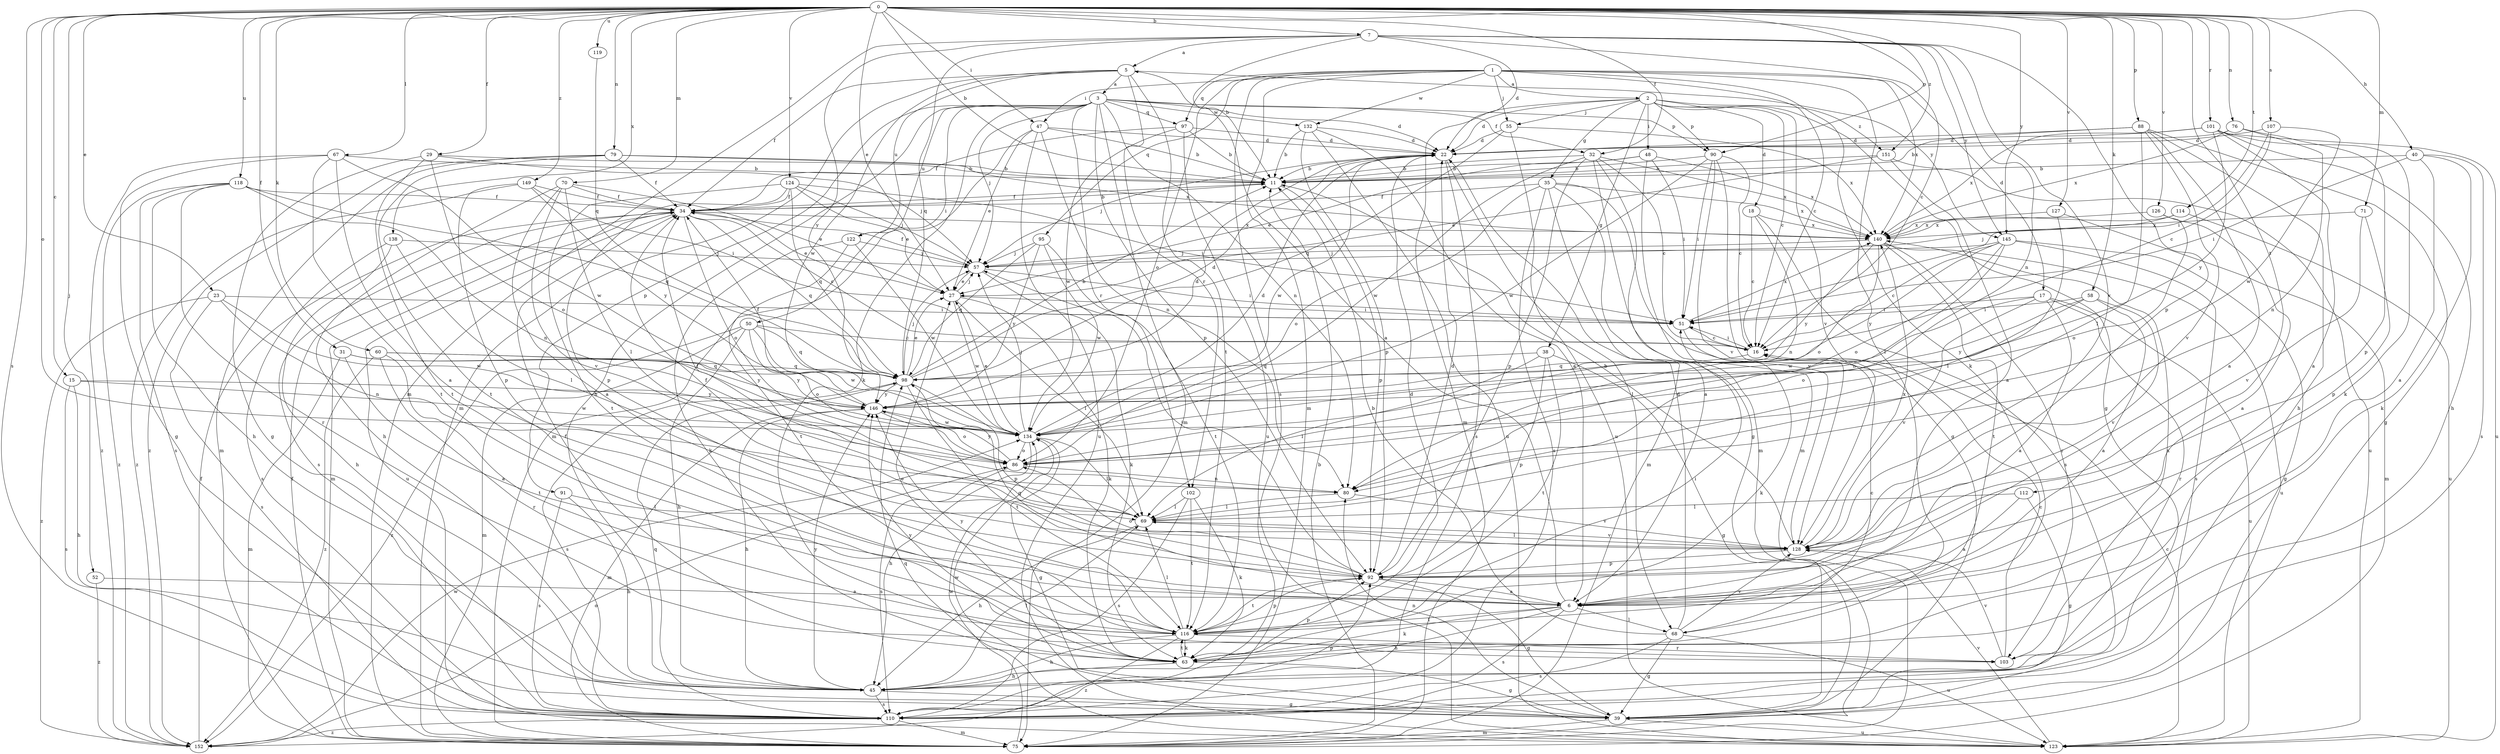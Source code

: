 strict digraph  {
0;
1;
2;
3;
5;
6;
7;
11;
15;
16;
17;
18;
22;
23;
27;
29;
31;
32;
34;
35;
38;
39;
40;
45;
47;
48;
50;
51;
52;
55;
57;
58;
60;
63;
67;
68;
69;
70;
71;
75;
76;
79;
80;
86;
88;
90;
91;
92;
95;
97;
98;
101;
102;
103;
107;
110;
112;
114;
116;
118;
119;
122;
123;
124;
126;
127;
128;
132;
134;
138;
140;
145;
146;
149;
151;
152;
0 -> 7  [label=b];
0 -> 11  [label=b];
0 -> 15  [label=c];
0 -> 23  [label=e];
0 -> 27  [label=e];
0 -> 29  [label=f];
0 -> 31  [label=f];
0 -> 32  [label=f];
0 -> 40  [label=h];
0 -> 47  [label=i];
0 -> 52  [label=j];
0 -> 58  [label=k];
0 -> 60  [label=k];
0 -> 67  [label=l];
0 -> 70  [label=m];
0 -> 71  [label=m];
0 -> 76  [label=n];
0 -> 79  [label=n];
0 -> 86  [label=o];
0 -> 88  [label=p];
0 -> 90  [label=p];
0 -> 101  [label=r];
0 -> 107  [label=s];
0 -> 110  [label=s];
0 -> 112  [label=t];
0 -> 114  [label=t];
0 -> 118  [label=u];
0 -> 119  [label=u];
0 -> 124  [label=v];
0 -> 126  [label=v];
0 -> 127  [label=v];
0 -> 138  [label=x];
0 -> 145  [label=y];
0 -> 149  [label=z];
0 -> 151  [label=z];
1 -> 2  [label=a];
1 -> 16  [label=c];
1 -> 17  [label=d];
1 -> 47  [label=i];
1 -> 55  [label=j];
1 -> 63  [label=k];
1 -> 68  [label=l];
1 -> 75  [label=m];
1 -> 86  [label=o];
1 -> 95  [label=q];
1 -> 97  [label=q];
1 -> 110  [label=s];
1 -> 132  [label=w];
1 -> 140  [label=x];
2 -> 16  [label=c];
2 -> 18  [label=d];
2 -> 22  [label=d];
2 -> 35  [label=g];
2 -> 38  [label=g];
2 -> 39  [label=g];
2 -> 48  [label=i];
2 -> 55  [label=j];
2 -> 75  [label=m];
2 -> 90  [label=p];
2 -> 128  [label=v];
2 -> 151  [label=z];
3 -> 22  [label=d];
3 -> 32  [label=f];
3 -> 45  [label=h];
3 -> 50  [label=i];
3 -> 57  [label=j];
3 -> 63  [label=k];
3 -> 75  [label=m];
3 -> 80  [label=n];
3 -> 90  [label=p];
3 -> 91  [label=p];
3 -> 92  [label=p];
3 -> 97  [label=q];
3 -> 102  [label=r];
3 -> 122  [label=u];
3 -> 132  [label=w];
5 -> 3  [label=a];
5 -> 34  [label=f];
5 -> 75  [label=m];
5 -> 102  [label=r];
5 -> 116  [label=t];
5 -> 122  [label=u];
5 -> 134  [label=w];
5 -> 145  [label=y];
6 -> 5  [label=a];
6 -> 45  [label=h];
6 -> 63  [label=k];
6 -> 68  [label=l];
6 -> 98  [label=q];
6 -> 110  [label=s];
6 -> 116  [label=t];
7 -> 5  [label=a];
7 -> 11  [label=b];
7 -> 16  [label=c];
7 -> 22  [label=d];
7 -> 75  [label=m];
7 -> 80  [label=n];
7 -> 92  [label=p];
7 -> 98  [label=q];
7 -> 128  [label=v];
7 -> 145  [label=y];
7 -> 146  [label=y];
11 -> 34  [label=f];
11 -> 92  [label=p];
15 -> 45  [label=h];
15 -> 110  [label=s];
15 -> 134  [label=w];
15 -> 146  [label=y];
16 -> 51  [label=i];
16 -> 98  [label=q];
17 -> 6  [label=a];
17 -> 51  [label=i];
17 -> 103  [label=r];
17 -> 123  [label=u];
17 -> 128  [label=v];
17 -> 134  [label=w];
18 -> 16  [label=c];
18 -> 80  [label=n];
18 -> 110  [label=s];
18 -> 140  [label=x];
22 -> 11  [label=b];
22 -> 57  [label=j];
22 -> 68  [label=l];
22 -> 110  [label=s];
22 -> 134  [label=w];
23 -> 51  [label=i];
23 -> 80  [label=n];
23 -> 110  [label=s];
23 -> 134  [label=w];
23 -> 152  [label=z];
27 -> 51  [label=i];
27 -> 57  [label=j];
27 -> 63  [label=k];
27 -> 69  [label=l];
27 -> 134  [label=w];
29 -> 11  [label=b];
29 -> 39  [label=g];
29 -> 57  [label=j];
29 -> 86  [label=o];
29 -> 116  [label=t];
31 -> 6  [label=a];
31 -> 75  [label=m];
31 -> 98  [label=q];
31 -> 146  [label=y];
32 -> 11  [label=b];
32 -> 16  [label=c];
32 -> 39  [label=g];
32 -> 75  [label=m];
32 -> 92  [label=p];
32 -> 134  [label=w];
32 -> 140  [label=x];
34 -> 11  [label=b];
34 -> 16  [label=c];
34 -> 27  [label=e];
34 -> 75  [label=m];
34 -> 86  [label=o];
34 -> 98  [label=q];
34 -> 110  [label=s];
34 -> 123  [label=u];
34 -> 140  [label=x];
35 -> 6  [label=a];
35 -> 34  [label=f];
35 -> 75  [label=m];
35 -> 86  [label=o];
35 -> 110  [label=s];
35 -> 128  [label=v];
35 -> 140  [label=x];
38 -> 39  [label=g];
38 -> 69  [label=l];
38 -> 92  [label=p];
38 -> 98  [label=q];
38 -> 116  [label=t];
39 -> 75  [label=m];
39 -> 80  [label=n];
39 -> 123  [label=u];
39 -> 134  [label=w];
40 -> 6  [label=a];
40 -> 11  [label=b];
40 -> 51  [label=i];
40 -> 63  [label=k];
40 -> 110  [label=s];
45 -> 39  [label=g];
45 -> 69  [label=l];
45 -> 110  [label=s];
45 -> 146  [label=y];
47 -> 11  [label=b];
47 -> 22  [label=d];
47 -> 27  [label=e];
47 -> 75  [label=m];
47 -> 80  [label=n];
47 -> 123  [label=u];
48 -> 11  [label=b];
48 -> 27  [label=e];
48 -> 51  [label=i];
48 -> 75  [label=m];
48 -> 140  [label=x];
50 -> 16  [label=c];
50 -> 45  [label=h];
50 -> 75  [label=m];
50 -> 86  [label=o];
50 -> 98  [label=q];
50 -> 134  [label=w];
50 -> 152  [label=z];
51 -> 16  [label=c];
51 -> 63  [label=k];
51 -> 140  [label=x];
52 -> 6  [label=a];
52 -> 152  [label=z];
55 -> 22  [label=d];
55 -> 98  [label=q];
55 -> 123  [label=u];
55 -> 140  [label=x];
57 -> 27  [label=e];
57 -> 34  [label=f];
57 -> 51  [label=i];
57 -> 63  [label=k];
58 -> 6  [label=a];
58 -> 51  [label=i];
58 -> 86  [label=o];
58 -> 128  [label=v];
58 -> 146  [label=y];
60 -> 98  [label=q];
60 -> 103  [label=r];
60 -> 116  [label=t];
60 -> 146  [label=y];
60 -> 152  [label=z];
63 -> 27  [label=e];
63 -> 34  [label=f];
63 -> 39  [label=g];
63 -> 45  [label=h];
63 -> 92  [label=p];
63 -> 116  [label=t];
63 -> 146  [label=y];
67 -> 6  [label=a];
67 -> 11  [label=b];
67 -> 39  [label=g];
67 -> 116  [label=t];
67 -> 134  [label=w];
67 -> 152  [label=z];
68 -> 11  [label=b];
68 -> 16  [label=c];
68 -> 22  [label=d];
68 -> 39  [label=g];
68 -> 110  [label=s];
68 -> 123  [label=u];
68 -> 128  [label=v];
69 -> 34  [label=f];
69 -> 45  [label=h];
69 -> 128  [label=v];
70 -> 6  [label=a];
70 -> 27  [label=e];
70 -> 34  [label=f];
70 -> 45  [label=h];
70 -> 69  [label=l];
70 -> 128  [label=v];
71 -> 92  [label=p];
71 -> 128  [label=v];
71 -> 140  [label=x];
75 -> 11  [label=b];
75 -> 34  [label=f];
75 -> 134  [label=w];
76 -> 22  [label=d];
76 -> 80  [label=n];
76 -> 92  [label=p];
76 -> 140  [label=x];
79 -> 11  [label=b];
79 -> 34  [label=f];
79 -> 75  [label=m];
79 -> 116  [label=t];
79 -> 140  [label=x];
79 -> 152  [label=z];
80 -> 69  [label=l];
80 -> 128  [label=v];
86 -> 80  [label=n];
86 -> 110  [label=s];
86 -> 146  [label=y];
88 -> 6  [label=a];
88 -> 11  [label=b];
88 -> 22  [label=d];
88 -> 39  [label=g];
88 -> 45  [label=h];
88 -> 69  [label=l];
88 -> 128  [label=v];
90 -> 11  [label=b];
90 -> 16  [label=c];
90 -> 39  [label=g];
90 -> 51  [label=i];
90 -> 128  [label=v];
90 -> 134  [label=w];
91 -> 45  [label=h];
91 -> 69  [label=l];
91 -> 110  [label=s];
92 -> 6  [label=a];
92 -> 22  [label=d];
92 -> 39  [label=g];
92 -> 57  [label=j];
92 -> 86  [label=o];
92 -> 116  [label=t];
95 -> 57  [label=j];
95 -> 98  [label=q];
95 -> 116  [label=t];
95 -> 134  [label=w];
95 -> 146  [label=y];
97 -> 11  [label=b];
97 -> 22  [label=d];
97 -> 34  [label=f];
97 -> 123  [label=u];
97 -> 134  [label=w];
98 -> 11  [label=b];
98 -> 22  [label=d];
98 -> 27  [label=e];
98 -> 57  [label=j];
98 -> 92  [label=p];
98 -> 110  [label=s];
98 -> 116  [label=t];
98 -> 146  [label=y];
101 -> 6  [label=a];
101 -> 22  [label=d];
101 -> 45  [label=h];
101 -> 63  [label=k];
101 -> 123  [label=u];
101 -> 140  [label=x];
101 -> 146  [label=y];
102 -> 63  [label=k];
102 -> 69  [label=l];
102 -> 110  [label=s];
102 -> 116  [label=t];
103 -> 16  [label=c];
103 -> 128  [label=v];
103 -> 140  [label=x];
107 -> 16  [label=c];
107 -> 22  [label=d];
107 -> 51  [label=i];
107 -> 134  [label=w];
110 -> 75  [label=m];
110 -> 92  [label=p];
110 -> 98  [label=q];
110 -> 152  [label=z];
112 -> 6  [label=a];
112 -> 39  [label=g];
112 -> 69  [label=l];
114 -> 57  [label=j];
114 -> 123  [label=u];
114 -> 140  [label=x];
116 -> 22  [label=d];
116 -> 45  [label=h];
116 -> 51  [label=i];
116 -> 63  [label=k];
116 -> 69  [label=l];
116 -> 92  [label=p];
116 -> 103  [label=r];
116 -> 146  [label=y];
116 -> 152  [label=z];
118 -> 34  [label=f];
118 -> 45  [label=h];
118 -> 80  [label=n];
118 -> 98  [label=q];
118 -> 103  [label=r];
118 -> 110  [label=s];
118 -> 152  [label=z];
119 -> 98  [label=q];
122 -> 57  [label=j];
122 -> 63  [label=k];
122 -> 116  [label=t];
122 -> 134  [label=w];
123 -> 16  [label=c];
123 -> 98  [label=q];
123 -> 128  [label=v];
124 -> 27  [label=e];
124 -> 34  [label=f];
124 -> 51  [label=i];
124 -> 57  [label=j];
124 -> 92  [label=p];
124 -> 98  [label=q];
124 -> 116  [label=t];
126 -> 6  [label=a];
126 -> 86  [label=o];
126 -> 140  [label=x];
127 -> 69  [label=l];
127 -> 75  [label=m];
127 -> 140  [label=x];
128 -> 11  [label=b];
128 -> 34  [label=f];
128 -> 69  [label=l];
128 -> 92  [label=p];
128 -> 140  [label=x];
132 -> 6  [label=a];
132 -> 11  [label=b];
132 -> 22  [label=d];
132 -> 92  [label=p];
132 -> 123  [label=u];
134 -> 22  [label=d];
134 -> 27  [label=e];
134 -> 39  [label=g];
134 -> 45  [label=h];
134 -> 57  [label=j];
134 -> 69  [label=l];
134 -> 86  [label=o];
138 -> 45  [label=h];
138 -> 57  [label=j];
138 -> 69  [label=l];
138 -> 110  [label=s];
140 -> 57  [label=j];
140 -> 86  [label=o];
140 -> 103  [label=r];
140 -> 116  [label=t];
140 -> 123  [label=u];
140 -> 146  [label=y];
145 -> 16  [label=c];
145 -> 39  [label=g];
145 -> 57  [label=j];
145 -> 80  [label=n];
145 -> 86  [label=o];
145 -> 110  [label=s];
145 -> 146  [label=y];
146 -> 22  [label=d];
146 -> 34  [label=f];
146 -> 45  [label=h];
146 -> 75  [label=m];
146 -> 86  [label=o];
146 -> 134  [label=w];
149 -> 34  [label=f];
149 -> 51  [label=i];
149 -> 92  [label=p];
149 -> 146  [label=y];
149 -> 152  [label=z];
151 -> 6  [label=a];
151 -> 11  [label=b];
151 -> 27  [label=e];
151 -> 123  [label=u];
152 -> 34  [label=f];
152 -> 86  [label=o];
152 -> 134  [label=w];
}
